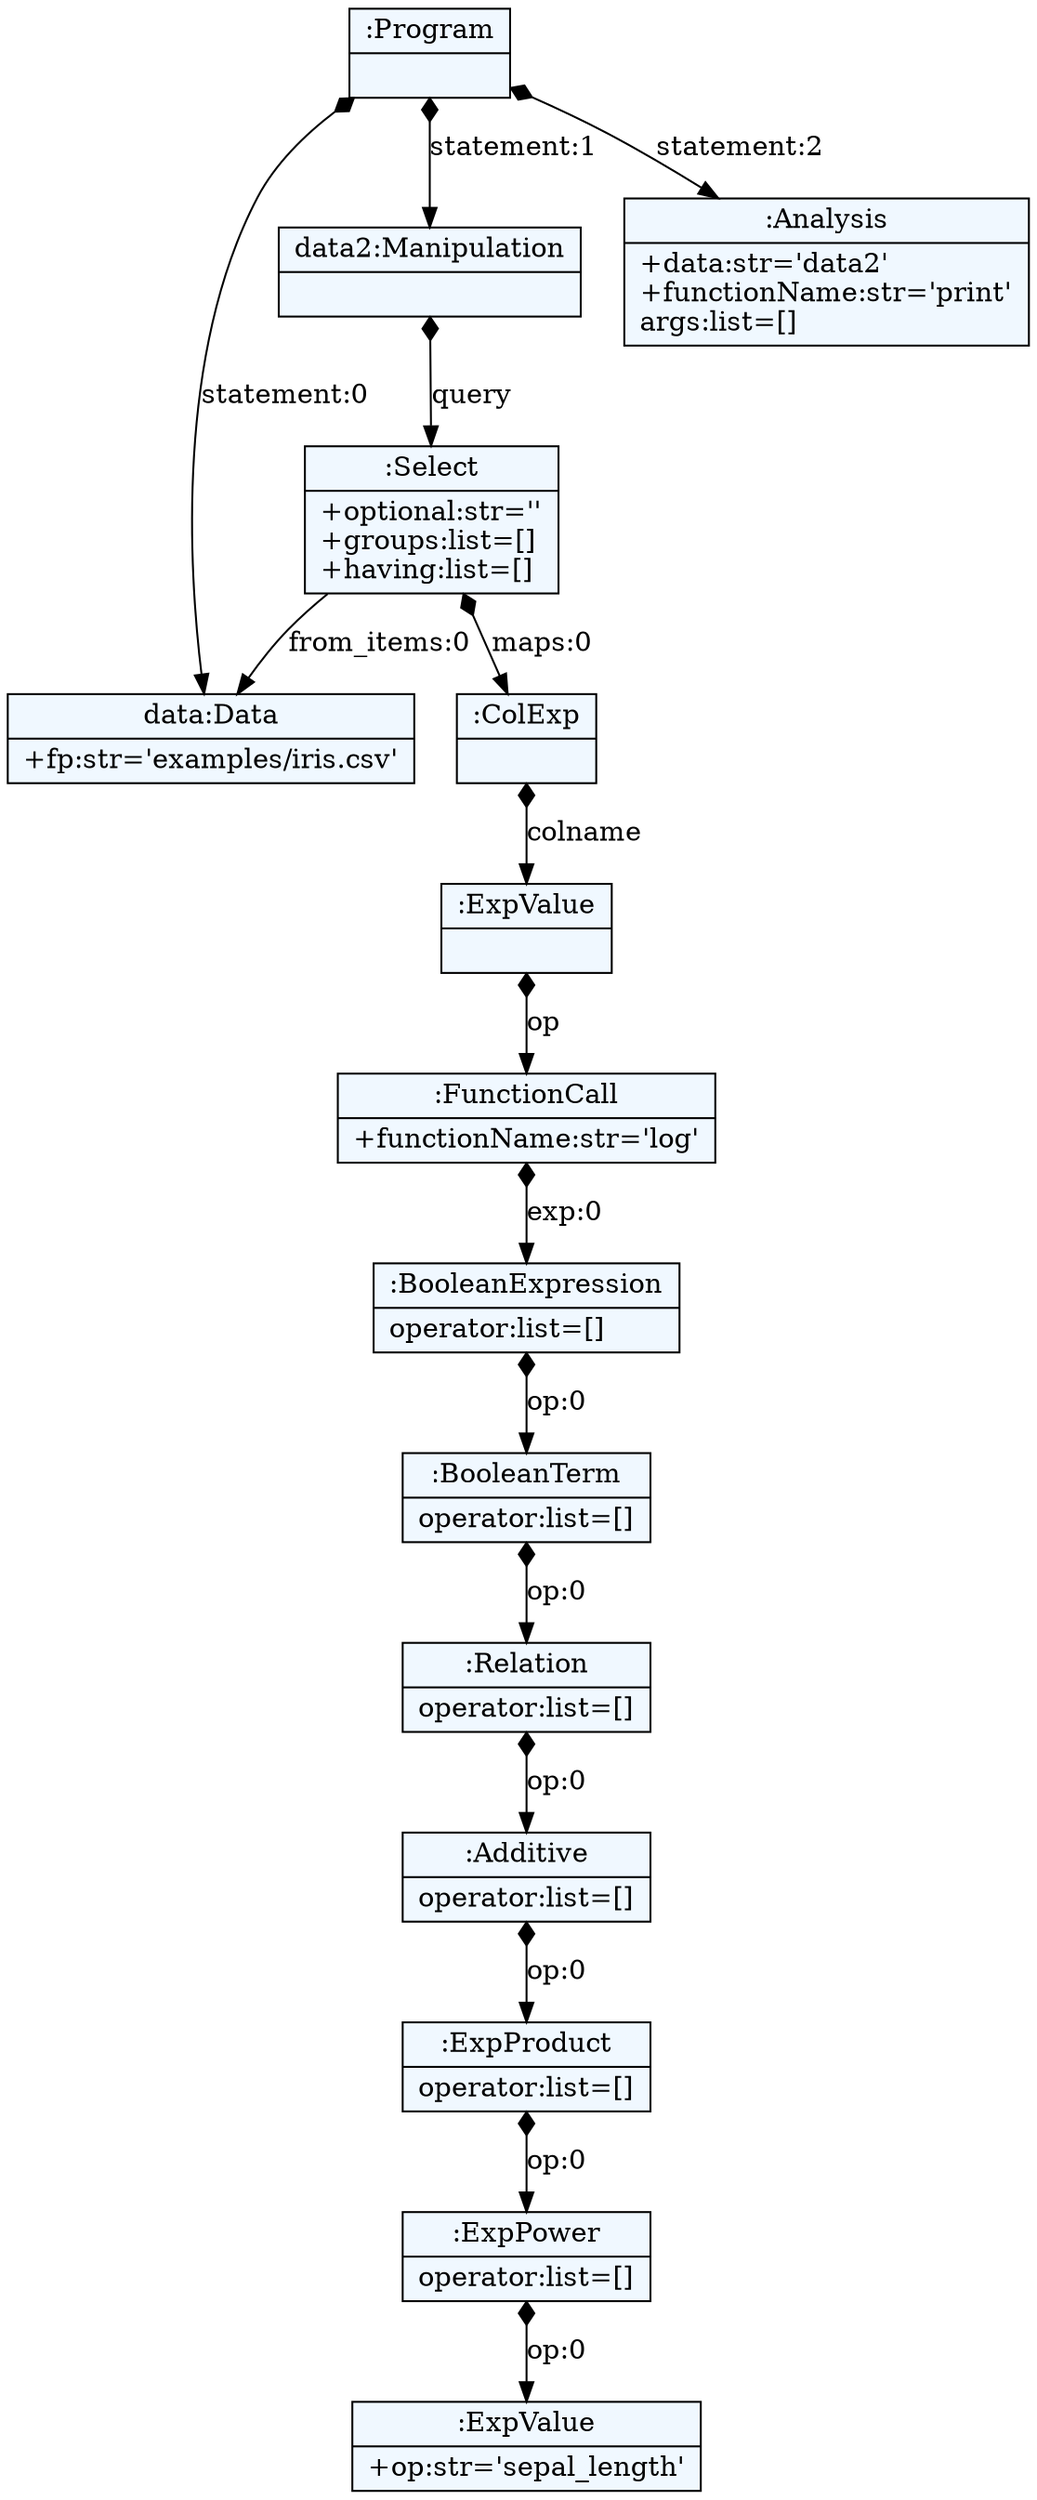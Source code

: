 
    digraph textX {
    fontname = "Bitstream Vera Sans"
    fontsize = 8
    node[
        shape=record,
        style=filled,
        fillcolor=aliceblue
    ]
    nodesep = 0.3
    edge[dir=black,arrowtail=empty]


4539940944 -> 4539941968 [label="statement:0" arrowtail=diamond dir=both]
4539941968[label="{data:Data|+fp:str='examples/iris.csv'\l}"]
4539940944 -> 4539944208 [label="statement:1" arrowtail=diamond dir=both]
4539944208 -> 4539944080 [label="query" arrowtail=diamond dir=both]
4539944080 -> 4539941072 [label="maps:0" arrowtail=diamond dir=both]
4539941072 -> 4539944336 [label="colname" arrowtail=diamond dir=both]
4539944336 -> 4539944720 [label="op" arrowtail=diamond dir=both]
4539944720 -> 4539781520 [label="exp:0" arrowtail=diamond dir=both]
4539781520 -> 4539784016 [label="op:0" arrowtail=diamond dir=both]
4539784016 -> 4539785168 [label="op:0" arrowtail=diamond dir=both]
4539785168 -> 4539741456 [label="op:0" arrowtail=diamond dir=both]
4539741456 -> 4539743056 [label="op:0" arrowtail=diamond dir=both]
4539743056 -> 4539740432 [label="op:0" arrowtail=diamond dir=both]
4539740432 -> 4539740944 [label="op:0" arrowtail=diamond dir=both]
4539740944[label="{:ExpValue|+op:str='sepal_length'\l}"]
4539740432[label="{:ExpPower|operator:list=[]\l}"]
4539743056[label="{:ExpProduct|operator:list=[]\l}"]
4539741456[label="{:Additive|operator:list=[]\l}"]
4539785168[label="{:Relation|operator:list=[]\l}"]
4539784016[label="{:BooleanTerm|operator:list=[]\l}"]
4539781520[label="{:BooleanExpression|operator:list=[]\l}"]
4539944720[label="{:FunctionCall|+functionName:str='log'\l}"]
4539944336[label="{:ExpValue|}"]
4539941072[label="{:ColExp|}"]
4539944080 -> 4539941968 [label="from_items:0" ]
4539944080[label="{:Select|+optional:str=''\l+groups:list=[]\l+having:list=[]\l}"]
4539944208[label="{data2:Manipulation|}"]
4539940944 -> 4539781456 [label="statement:2" arrowtail=diamond dir=both]
4539781456[label="{:Analysis|+data:str='data2'\l+functionName:str='print'\largs:list=[]\l}"]
4539940944[label="{:Program|}"]

}
